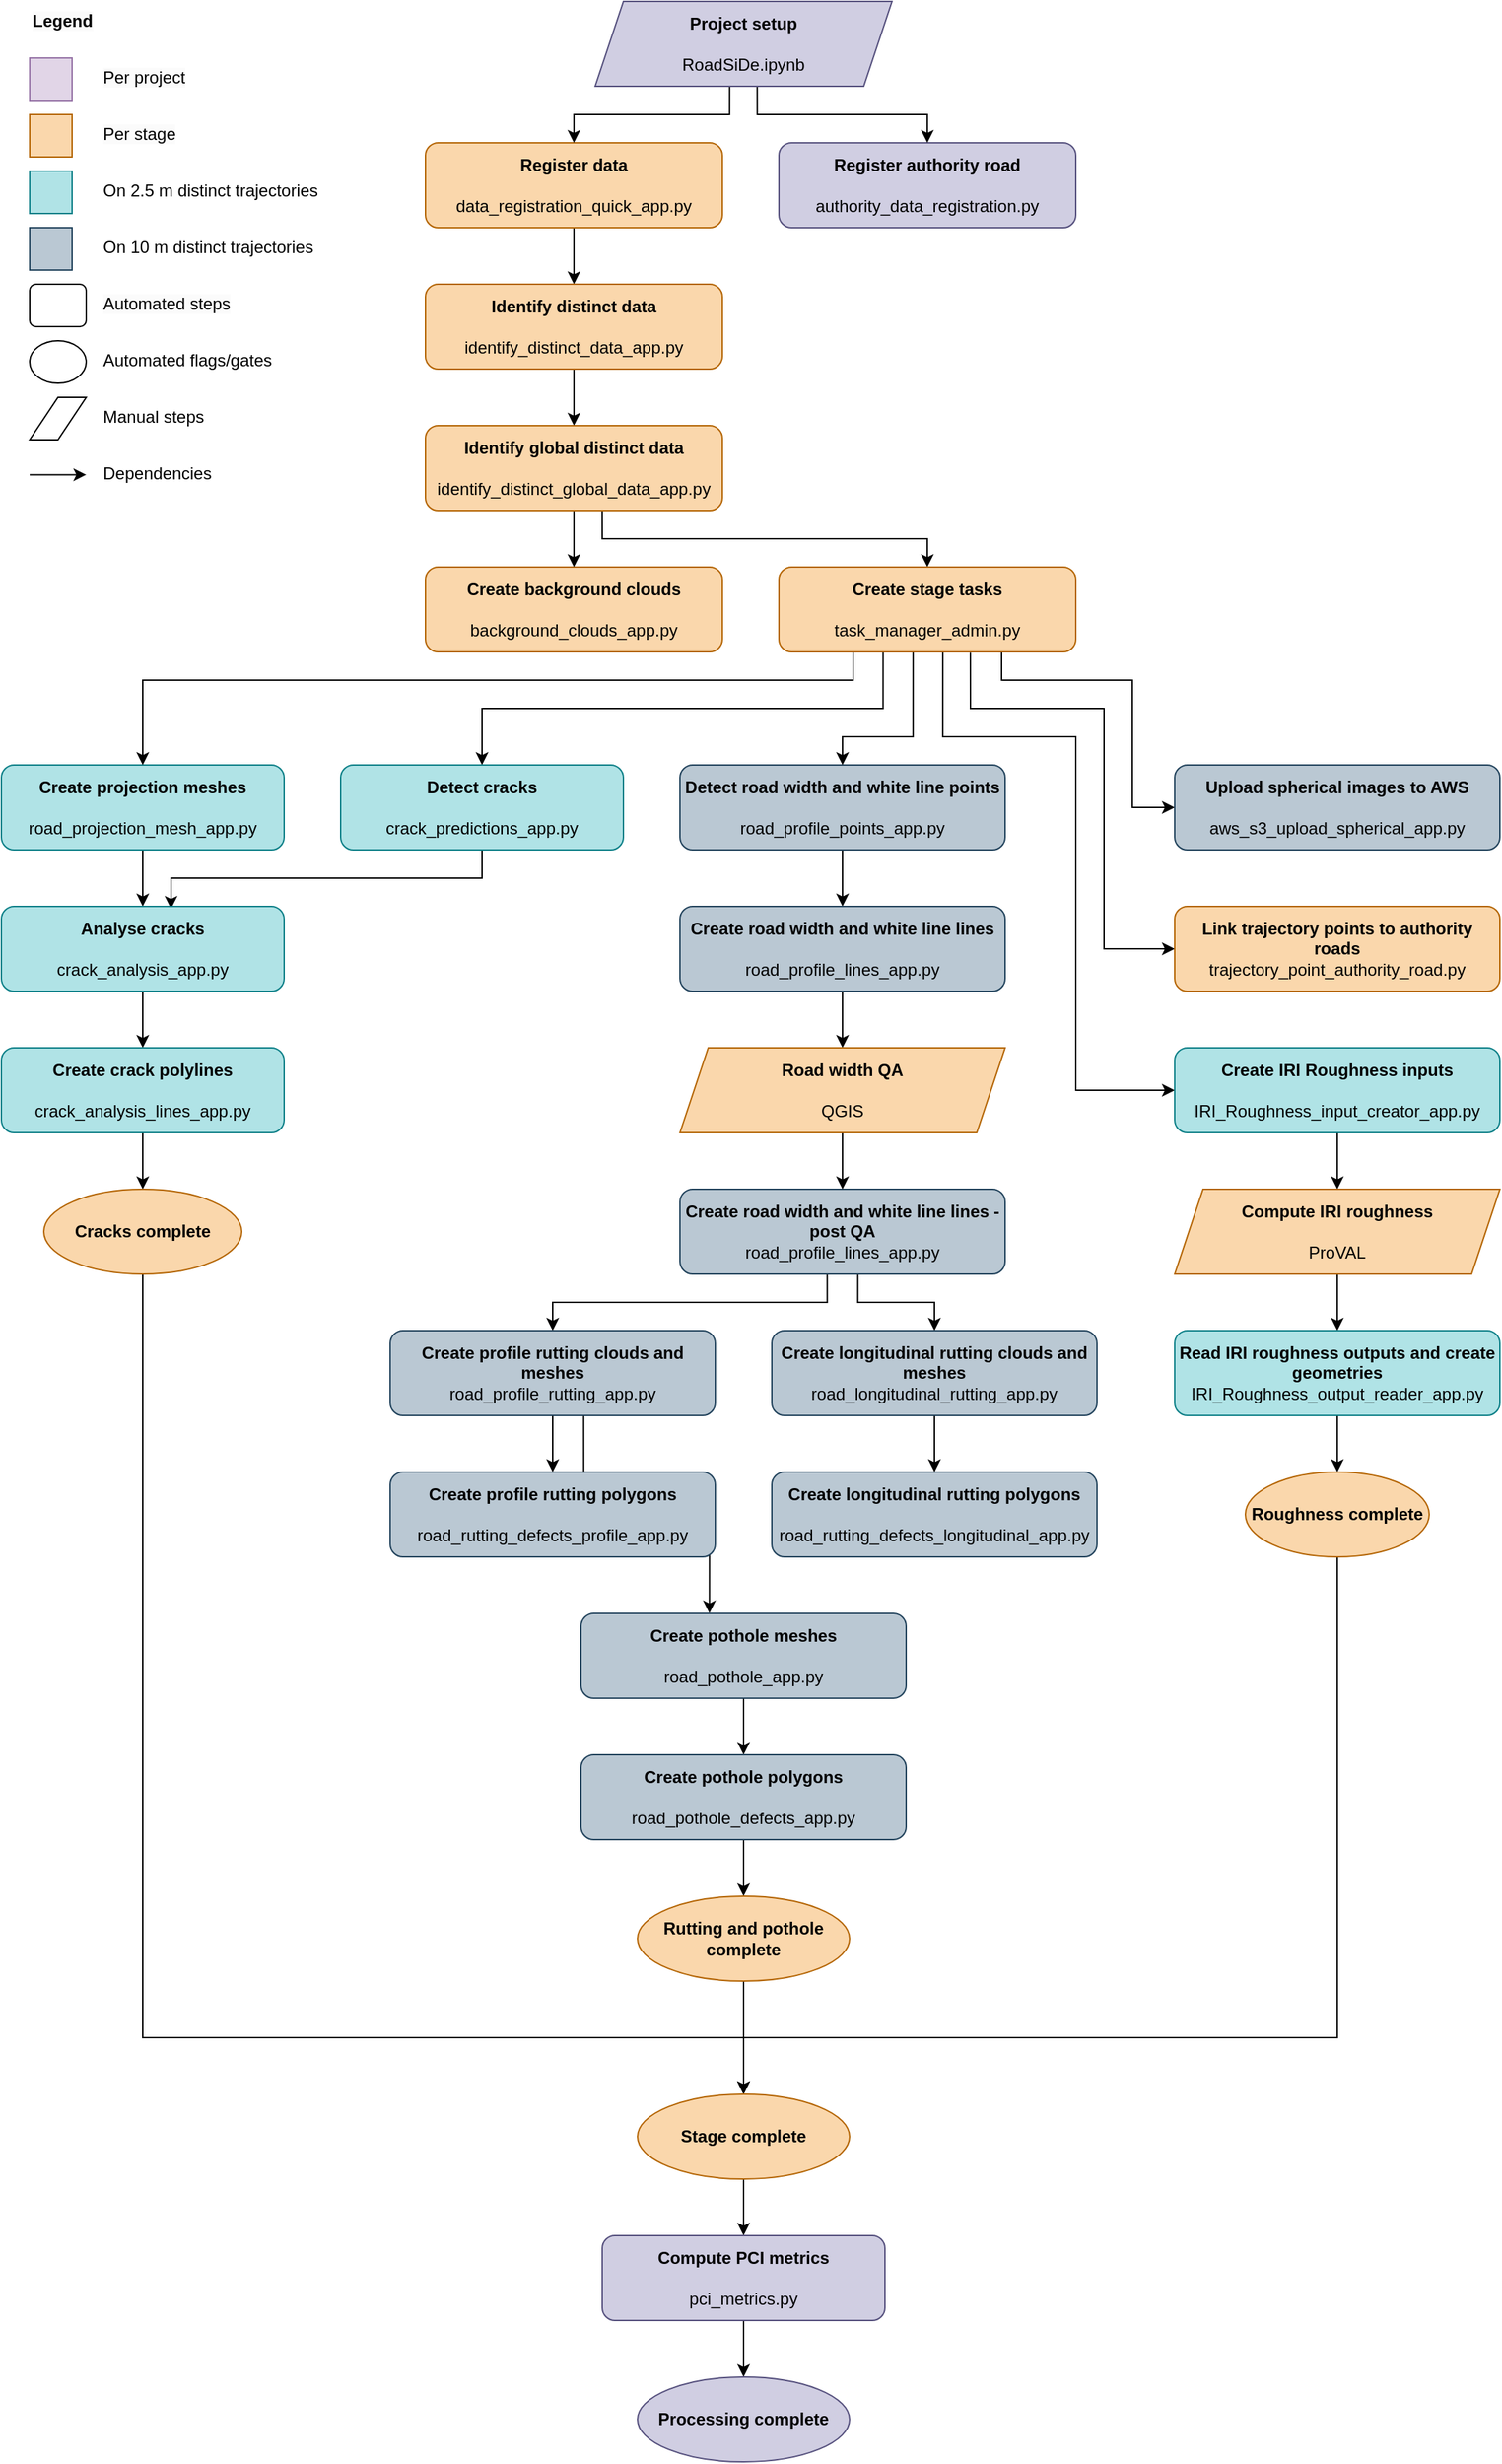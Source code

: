<mxfile version="28.1.0">
  <diagram id="C5RBs43oDa-KdzZeNtuy" name="Page-1">
    <mxGraphModel dx="374" dy="254" grid="1" gridSize="10" guides="1" tooltips="1" connect="1" arrows="1" fold="1" page="1" pageScale="1" pageWidth="827" pageHeight="1169" math="0" shadow="0">
      <root>
        <mxCell id="WIyWlLk6GJQsqaUBKTNV-0" />
        <mxCell id="WIyWlLk6GJQsqaUBKTNV-1" parent="WIyWlLk6GJQsqaUBKTNV-0" />
        <mxCell id="x0F7mZJArPIpgWNMmodn-14" style="edgeStyle=orthogonalEdgeStyle;rounded=0;orthogonalLoop=1;jettySize=auto;html=1;exitX=0.5;exitY=1;exitDx=0;exitDy=0;entryX=0.5;entryY=0;entryDx=0;entryDy=0;" parent="WIyWlLk6GJQsqaUBKTNV-1" source="x0F7mZJArPIpgWNMmodn-0" target="x0F7mZJArPIpgWNMmodn-7" edge="1">
          <mxGeometry relative="1" as="geometry" />
        </mxCell>
        <mxCell id="x0F7mZJArPIpgWNMmodn-0" value="&lt;b&gt;Register data&lt;br&gt;&lt;/b&gt;&lt;br&gt;data_registration_quick_app.py" style="rounded=1;whiteSpace=wrap;html=1;fillColor=#fad7ac;strokeColor=#b46504;" parent="WIyWlLk6GJQsqaUBKTNV-1" vertex="1">
          <mxGeometry x="320" y="150" width="210" height="60" as="geometry" />
        </mxCell>
        <mxCell id="x0F7mZJArPIpgWNMmodn-2" value="&lt;b&gt;Create background clouds&lt;br&gt;&lt;/b&gt;&lt;br&gt;background_clouds_app.py" style="rounded=1;whiteSpace=wrap;html=1;fillColor=#fad7ac;strokeColor=#b46504;" parent="WIyWlLk6GJQsqaUBKTNV-1" vertex="1">
          <mxGeometry x="320" y="450" width="210" height="60" as="geometry" />
        </mxCell>
        <mxCell id="x0F7mZJArPIpgWNMmodn-31" style="edgeStyle=orthogonalEdgeStyle;rounded=0;orthogonalLoop=1;jettySize=auto;html=1;exitX=0.5;exitY=1;exitDx=0;exitDy=0;entryX=0.5;entryY=0;entryDx=0;entryDy=0;" parent="WIyWlLk6GJQsqaUBKTNV-1" source="x0F7mZJArPIpgWNMmodn-3" target="x0F7mZJArPIpgWNMmodn-5" edge="1">
          <mxGeometry relative="1" as="geometry" />
        </mxCell>
        <mxCell id="x0F7mZJArPIpgWNMmodn-3" value="&lt;b&gt;Detect road width and white line points&lt;br&gt;&lt;/b&gt;&lt;br&gt;road_profile_points_app.py" style="rounded=1;whiteSpace=wrap;html=1;fillColor=#bac8d3;strokeColor=#23445d;" parent="WIyWlLk6GJQsqaUBKTNV-1" vertex="1">
          <mxGeometry x="500" y="590" width="230" height="60" as="geometry" />
        </mxCell>
        <mxCell id="x0F7mZJArPIpgWNMmodn-26" style="edgeStyle=orthogonalEdgeStyle;rounded=0;orthogonalLoop=1;jettySize=auto;html=1;exitX=0.5;exitY=1;exitDx=0;exitDy=0;entryX=0.5;entryY=0;entryDx=0;entryDy=0;" parent="WIyWlLk6GJQsqaUBKTNV-1" source="x0F7mZJArPIpgWNMmodn-4" target="x0F7mZJArPIpgWNMmodn-23" edge="1">
          <mxGeometry relative="1" as="geometry" />
        </mxCell>
        <mxCell id="x0F7mZJArPIpgWNMmodn-4" value="&lt;b&gt;Create projection meshes&lt;br&gt;&lt;/b&gt;&lt;br&gt;road_projection_mesh_app.py" style="rounded=1;whiteSpace=wrap;html=1;fillColor=#b0e3e6;strokeColor=#0e8088;" parent="WIyWlLk6GJQsqaUBKTNV-1" vertex="1">
          <mxGeometry x="20" y="590" width="200" height="60" as="geometry" />
        </mxCell>
        <mxCell id="x0F7mZJArPIpgWNMmodn-83" value="" style="edgeStyle=orthogonalEdgeStyle;rounded=0;orthogonalLoop=1;jettySize=auto;html=1;" parent="WIyWlLk6GJQsqaUBKTNV-1" source="x0F7mZJArPIpgWNMmodn-5" target="x0F7mZJArPIpgWNMmodn-81" edge="1">
          <mxGeometry relative="1" as="geometry" />
        </mxCell>
        <mxCell id="x0F7mZJArPIpgWNMmodn-5" value="&lt;b&gt;Create road width and white line lines&lt;br&gt;&lt;/b&gt;&lt;br&gt;road_profile_lines_app.py" style="rounded=1;whiteSpace=wrap;html=1;fillColor=#bac8d3;strokeColor=#23445d;" parent="WIyWlLk6GJQsqaUBKTNV-1" vertex="1">
          <mxGeometry x="500" y="690" width="230" height="60" as="geometry" />
        </mxCell>
        <mxCell id="x0F7mZJArPIpgWNMmodn-15" style="edgeStyle=orthogonalEdgeStyle;rounded=0;orthogonalLoop=1;jettySize=auto;html=1;exitX=0.5;exitY=1;exitDx=0;exitDy=0;entryX=0.5;entryY=0;entryDx=0;entryDy=0;" parent="WIyWlLk6GJQsqaUBKTNV-1" source="x0F7mZJArPIpgWNMmodn-7" target="x0F7mZJArPIpgWNMmodn-10" edge="1">
          <mxGeometry relative="1" as="geometry" />
        </mxCell>
        <mxCell id="x0F7mZJArPIpgWNMmodn-7" value="&lt;b&gt;Identify distinct data&lt;br&gt;&lt;/b&gt;&lt;br&gt;identify_distinct_data_app.py" style="rounded=1;whiteSpace=wrap;html=1;fillColor=#fad7ac;strokeColor=#b46504;" parent="WIyWlLk6GJQsqaUBKTNV-1" vertex="1">
          <mxGeometry x="320" y="250" width="210" height="60" as="geometry" />
        </mxCell>
        <mxCell id="x0F7mZJArPIpgWNMmodn-8" value="&lt;b&gt;Register authority road&lt;br&gt;&lt;/b&gt;&lt;br&gt;authority_data_registration.py" style="rounded=1;whiteSpace=wrap;html=1;fillColor=#d0cee2;strokeColor=#56517e;" parent="WIyWlLk6GJQsqaUBKTNV-1" vertex="1">
          <mxGeometry x="570" y="150" width="210" height="60" as="geometry" />
        </mxCell>
        <mxCell id="x0F7mZJArPIpgWNMmodn-16" style="edgeStyle=orthogonalEdgeStyle;rounded=0;orthogonalLoop=1;jettySize=auto;html=1;exitX=0.5;exitY=1;exitDx=0;exitDy=0;entryX=0.5;entryY=0;entryDx=0;entryDy=0;" parent="WIyWlLk6GJQsqaUBKTNV-1" source="x0F7mZJArPIpgWNMmodn-10" target="x0F7mZJArPIpgWNMmodn-2" edge="1">
          <mxGeometry relative="1" as="geometry" />
        </mxCell>
        <mxCell id="x0F7mZJArPIpgWNMmodn-18" style="edgeStyle=orthogonalEdgeStyle;rounded=0;orthogonalLoop=1;jettySize=auto;html=1;exitX=0.595;exitY=1.003;exitDx=0;exitDy=0;entryX=0.5;entryY=0;entryDx=0;entryDy=0;exitPerimeter=0;" parent="WIyWlLk6GJQsqaUBKTNV-1" source="x0F7mZJArPIpgWNMmodn-10" target="x0F7mZJArPIpgWNMmodn-17" edge="1">
          <mxGeometry relative="1" as="geometry" />
        </mxCell>
        <mxCell id="x0F7mZJArPIpgWNMmodn-10" value="&lt;b&gt;Identify global distinct data&lt;br&gt;&lt;/b&gt;&lt;br&gt;identify_distinct_global_data_app.py" style="rounded=1;whiteSpace=wrap;html=1;fillColor=#fad7ac;strokeColor=#b46504;" parent="WIyWlLk6GJQsqaUBKTNV-1" vertex="1">
          <mxGeometry x="320" y="350" width="210" height="60" as="geometry" />
        </mxCell>
        <mxCell id="x0F7mZJArPIpgWNMmodn-21" style="edgeStyle=orthogonalEdgeStyle;rounded=0;orthogonalLoop=1;jettySize=auto;html=1;exitX=0.25;exitY=1;exitDx=0;exitDy=0;entryX=0.5;entryY=0;entryDx=0;entryDy=0;" parent="WIyWlLk6GJQsqaUBKTNV-1" source="x0F7mZJArPIpgWNMmodn-17" target="x0F7mZJArPIpgWNMmodn-4" edge="1">
          <mxGeometry relative="1" as="geometry">
            <Array as="points">
              <mxPoint x="623" y="530" />
              <mxPoint x="120" y="530" />
            </Array>
          </mxGeometry>
        </mxCell>
        <mxCell id="x0F7mZJArPIpgWNMmodn-25" style="edgeStyle=orthogonalEdgeStyle;rounded=0;orthogonalLoop=1;jettySize=auto;html=1;exitX=0.351;exitY=1;exitDx=0;exitDy=0;entryX=0.5;entryY=0;entryDx=0;entryDy=0;exitPerimeter=0;" parent="WIyWlLk6GJQsqaUBKTNV-1" source="x0F7mZJArPIpgWNMmodn-17" target="x0F7mZJArPIpgWNMmodn-22" edge="1">
          <mxGeometry relative="1" as="geometry" />
        </mxCell>
        <mxCell id="x0F7mZJArPIpgWNMmodn-30" style="edgeStyle=orthogonalEdgeStyle;rounded=0;orthogonalLoop=1;jettySize=auto;html=1;exitX=0.452;exitY=1;exitDx=0;exitDy=0;entryX=0.5;entryY=0;entryDx=0;entryDy=0;exitPerimeter=0;" parent="WIyWlLk6GJQsqaUBKTNV-1" source="x0F7mZJArPIpgWNMmodn-17" target="x0F7mZJArPIpgWNMmodn-3" edge="1">
          <mxGeometry relative="1" as="geometry">
            <Array as="points">
              <mxPoint x="665" y="570" />
              <mxPoint x="615" y="570" />
            </Array>
          </mxGeometry>
        </mxCell>
        <mxCell id="FWMF13hdxfeH7ewXmCLD-0" style="edgeStyle=orthogonalEdgeStyle;rounded=0;orthogonalLoop=1;jettySize=auto;html=1;exitX=0.75;exitY=1;exitDx=0;exitDy=0;entryX=0;entryY=0.5;entryDx=0;entryDy=0;" edge="1" parent="WIyWlLk6GJQsqaUBKTNV-1" source="x0F7mZJArPIpgWNMmodn-17" target="x0F7mZJArPIpgWNMmodn-54">
          <mxGeometry relative="1" as="geometry">
            <Array as="points">
              <mxPoint x="727" y="530" />
              <mxPoint x="820" y="530" />
              <mxPoint x="820" y="620" />
            </Array>
          </mxGeometry>
        </mxCell>
        <mxCell id="FWMF13hdxfeH7ewXmCLD-1" style="edgeStyle=orthogonalEdgeStyle;rounded=0;orthogonalLoop=1;jettySize=auto;html=1;exitX=0.645;exitY=1.01;exitDx=0;exitDy=0;entryX=0;entryY=0.5;entryDx=0;entryDy=0;exitPerimeter=0;" edge="1" parent="WIyWlLk6GJQsqaUBKTNV-1" source="x0F7mZJArPIpgWNMmodn-17" target="x0F7mZJArPIpgWNMmodn-75">
          <mxGeometry relative="1" as="geometry">
            <Array as="points">
              <mxPoint x="705" y="550" />
              <mxPoint x="800" y="550" />
              <mxPoint x="800" y="720" />
            </Array>
          </mxGeometry>
        </mxCell>
        <mxCell id="FWMF13hdxfeH7ewXmCLD-2" style="edgeStyle=orthogonalEdgeStyle;rounded=0;orthogonalLoop=1;jettySize=auto;html=1;exitX=0.552;exitY=1;exitDx=0;exitDy=0;entryX=0;entryY=0.5;entryDx=0;entryDy=0;exitPerimeter=0;" edge="1" parent="WIyWlLk6GJQsqaUBKTNV-1" source="x0F7mZJArPIpgWNMmodn-17" target="x0F7mZJArPIpgWNMmodn-77">
          <mxGeometry relative="1" as="geometry">
            <Array as="points">
              <mxPoint x="686" y="570" />
              <mxPoint x="780" y="570" />
              <mxPoint x="780" y="820" />
            </Array>
          </mxGeometry>
        </mxCell>
        <mxCell id="x0F7mZJArPIpgWNMmodn-17" value="&lt;b&gt;Create stage tasks&lt;br&gt;&lt;/b&gt;&lt;br&gt;task_manager_admin.py" style="rounded=1;whiteSpace=wrap;html=1;fillColor=#fad7ac;strokeColor=#b46504;" parent="WIyWlLk6GJQsqaUBKTNV-1" vertex="1">
          <mxGeometry x="570" y="450" width="210" height="60" as="geometry" />
        </mxCell>
        <mxCell id="x0F7mZJArPIpgWNMmodn-27" style="edgeStyle=orthogonalEdgeStyle;rounded=0;orthogonalLoop=1;jettySize=auto;html=1;exitX=0.5;exitY=1;exitDx=0;exitDy=0;entryX=0.6;entryY=0.028;entryDx=0;entryDy=0;entryPerimeter=0;" parent="WIyWlLk6GJQsqaUBKTNV-1" source="x0F7mZJArPIpgWNMmodn-22" target="x0F7mZJArPIpgWNMmodn-23" edge="1">
          <mxGeometry relative="1" as="geometry" />
        </mxCell>
        <mxCell id="x0F7mZJArPIpgWNMmodn-22" value="&lt;b&gt;Detect cracks&lt;br&gt;&lt;/b&gt;&lt;br&gt;crack_predictions_app.py" style="rounded=1;whiteSpace=wrap;html=1;fillColor=#b0e3e6;strokeColor=#0e8088;" parent="WIyWlLk6GJQsqaUBKTNV-1" vertex="1">
          <mxGeometry x="260" y="590" width="200" height="60" as="geometry" />
        </mxCell>
        <mxCell id="x0F7mZJArPIpgWNMmodn-29" style="edgeStyle=orthogonalEdgeStyle;rounded=0;orthogonalLoop=1;jettySize=auto;html=1;exitX=0.5;exitY=1;exitDx=0;exitDy=0;entryX=0.5;entryY=0;entryDx=0;entryDy=0;" parent="WIyWlLk6GJQsqaUBKTNV-1" source="x0F7mZJArPIpgWNMmodn-23" target="x0F7mZJArPIpgWNMmodn-24" edge="1">
          <mxGeometry relative="1" as="geometry" />
        </mxCell>
        <mxCell id="x0F7mZJArPIpgWNMmodn-23" value="&lt;b&gt;Analyse cracks&lt;br&gt;&lt;/b&gt;&lt;br&gt;crack_analysis_app.py" style="rounded=1;whiteSpace=wrap;html=1;fillColor=#b0e3e6;strokeColor=#0e8088;" parent="WIyWlLk6GJQsqaUBKTNV-1" vertex="1">
          <mxGeometry x="20" y="690" width="200" height="60" as="geometry" />
        </mxCell>
        <mxCell id="x0F7mZJArPIpgWNMmodn-72" style="edgeStyle=orthogonalEdgeStyle;rounded=0;orthogonalLoop=1;jettySize=auto;html=1;exitX=0.5;exitY=1;exitDx=0;exitDy=0;entryX=0.5;entryY=0;entryDx=0;entryDy=0;" parent="WIyWlLk6GJQsqaUBKTNV-1" source="x0F7mZJArPIpgWNMmodn-24" target="x0F7mZJArPIpgWNMmodn-58" edge="1">
          <mxGeometry relative="1" as="geometry" />
        </mxCell>
        <mxCell id="x0F7mZJArPIpgWNMmodn-24" value="&lt;b&gt;Create crack polylines&lt;br&gt;&lt;/b&gt;&lt;br&gt;crack_analysis_lines_app.py" style="rounded=1;whiteSpace=wrap;html=1;fillColor=#b0e3e6;strokeColor=#0e8088;" parent="WIyWlLk6GJQsqaUBKTNV-1" vertex="1">
          <mxGeometry x="20" y="790" width="200" height="60" as="geometry" />
        </mxCell>
        <mxCell id="x0F7mZJArPIpgWNMmodn-38" style="edgeStyle=orthogonalEdgeStyle;rounded=0;orthogonalLoop=1;jettySize=auto;html=1;exitX=0.453;exitY=0.993;exitDx=0;exitDy=0;entryX=0.5;entryY=0;entryDx=0;entryDy=0;exitPerimeter=0;" parent="WIyWlLk6GJQsqaUBKTNV-1" source="x0F7mZJArPIpgWNMmodn-34" target="x0F7mZJArPIpgWNMmodn-37" edge="1">
          <mxGeometry relative="1" as="geometry" />
        </mxCell>
        <mxCell id="x0F7mZJArPIpgWNMmodn-40" style="edgeStyle=orthogonalEdgeStyle;rounded=0;orthogonalLoop=1;jettySize=auto;html=1;exitX=0.547;exitY=0.999;exitDx=0;exitDy=0;entryX=0.5;entryY=0;entryDx=0;entryDy=0;exitPerimeter=0;" parent="WIyWlLk6GJQsqaUBKTNV-1" source="x0F7mZJArPIpgWNMmodn-34" target="x0F7mZJArPIpgWNMmodn-39" edge="1">
          <mxGeometry relative="1" as="geometry" />
        </mxCell>
        <mxCell id="x0F7mZJArPIpgWNMmodn-34" value="&lt;b&gt;Create road width and white line lines - post QA&lt;/b&gt;&lt;br&gt;road_profile_lines_app.py" style="rounded=1;whiteSpace=wrap;html=1;fillColor=#bac8d3;strokeColor=#23445d;" parent="WIyWlLk6GJQsqaUBKTNV-1" vertex="1">
          <mxGeometry x="500" y="890" width="230" height="60" as="geometry" />
        </mxCell>
        <mxCell id="x0F7mZJArPIpgWNMmodn-44" style="edgeStyle=orthogonalEdgeStyle;rounded=0;orthogonalLoop=1;jettySize=auto;html=1;exitX=0.5;exitY=1;exitDx=0;exitDy=0;entryX=0.5;entryY=0;entryDx=0;entryDy=0;" parent="WIyWlLk6GJQsqaUBKTNV-1" source="x0F7mZJArPIpgWNMmodn-37" target="x0F7mZJArPIpgWNMmodn-41" edge="1">
          <mxGeometry relative="1" as="geometry" />
        </mxCell>
        <mxCell id="FWMF13hdxfeH7ewXmCLD-3" style="edgeStyle=orthogonalEdgeStyle;rounded=0;orthogonalLoop=1;jettySize=auto;html=1;exitX=0.595;exitY=0.998;exitDx=0;exitDy=0;entryX=0.395;entryY=-0.002;entryDx=0;entryDy=0;exitPerimeter=0;entryPerimeter=0;" edge="1" parent="WIyWlLk6GJQsqaUBKTNV-1" source="x0F7mZJArPIpgWNMmodn-37" target="x0F7mZJArPIpgWNMmodn-48">
          <mxGeometry relative="1" as="geometry" />
        </mxCell>
        <mxCell id="x0F7mZJArPIpgWNMmodn-37" value="&lt;b&gt;Create profile rutting clouds and meshes&lt;br&gt;&lt;/b&gt;road_profile_rutting_app.py" style="rounded=1;whiteSpace=wrap;html=1;fillColor=#bac8d3;strokeColor=#23445d;" parent="WIyWlLk6GJQsqaUBKTNV-1" vertex="1">
          <mxGeometry x="295" y="990" width="230" height="60" as="geometry" />
        </mxCell>
        <mxCell id="x0F7mZJArPIpgWNMmodn-45" style="edgeStyle=orthogonalEdgeStyle;rounded=0;orthogonalLoop=1;jettySize=auto;html=1;exitX=0.5;exitY=1;exitDx=0;exitDy=0;entryX=0.5;entryY=0;entryDx=0;entryDy=0;" parent="WIyWlLk6GJQsqaUBKTNV-1" source="x0F7mZJArPIpgWNMmodn-39" target="x0F7mZJArPIpgWNMmodn-42" edge="1">
          <mxGeometry relative="1" as="geometry" />
        </mxCell>
        <mxCell id="x0F7mZJArPIpgWNMmodn-39" value="&lt;b&gt;Create longitudinal rutting clouds and meshes&lt;/b&gt;&lt;b&gt;&lt;br&gt;&lt;/b&gt;road_longitudinal_rutting_app.py" style="rounded=1;whiteSpace=wrap;html=1;fillColor=#bac8d3;strokeColor=#23445d;" parent="WIyWlLk6GJQsqaUBKTNV-1" vertex="1">
          <mxGeometry x="565" y="990" width="230" height="60" as="geometry" />
        </mxCell>
        <mxCell id="x0F7mZJArPIpgWNMmodn-41" value="&lt;b&gt;Create profile rutting polygons&lt;br&gt;&lt;br&gt;&lt;/b&gt;road_rutting_defects_profile_app.py" style="rounded=1;whiteSpace=wrap;html=1;fillColor=#bac8d3;strokeColor=#23445d;" parent="WIyWlLk6GJQsqaUBKTNV-1" vertex="1">
          <mxGeometry x="295" y="1090" width="230" height="60" as="geometry" />
        </mxCell>
        <mxCell id="x0F7mZJArPIpgWNMmodn-42" value="&lt;b&gt;Create longitudinal rutting polygons&lt;br&gt;&lt;br&gt;&lt;/b&gt;road_rutting_defects_longitudinal_app.py" style="rounded=1;whiteSpace=wrap;html=1;fillColor=#bac8d3;strokeColor=#23445d;" parent="WIyWlLk6GJQsqaUBKTNV-1" vertex="1">
          <mxGeometry x="565" y="1090" width="230" height="60" as="geometry" />
        </mxCell>
        <mxCell id="x0F7mZJArPIpgWNMmodn-53" style="edgeStyle=orthogonalEdgeStyle;rounded=0;orthogonalLoop=1;jettySize=auto;html=1;exitX=0.5;exitY=1;exitDx=0;exitDy=0;entryX=0.5;entryY=0;entryDx=0;entryDy=0;" parent="WIyWlLk6GJQsqaUBKTNV-1" source="x0F7mZJArPIpgWNMmodn-48" target="x0F7mZJArPIpgWNMmodn-52" edge="1">
          <mxGeometry relative="1" as="geometry" />
        </mxCell>
        <mxCell id="x0F7mZJArPIpgWNMmodn-48" value="&lt;b&gt;Create pothole meshes&lt;br&gt;&lt;br&gt;&lt;/b&gt;road_pothole_app.py" style="rounded=1;whiteSpace=wrap;html=1;fillColor=#bac8d3;strokeColor=#23445d;" parent="WIyWlLk6GJQsqaUBKTNV-1" vertex="1">
          <mxGeometry x="430" y="1190" width="230" height="60" as="geometry" />
        </mxCell>
        <mxCell id="x0F7mZJArPIpgWNMmodn-74" style="edgeStyle=orthogonalEdgeStyle;rounded=0;orthogonalLoop=1;jettySize=auto;html=1;exitX=0.5;exitY=1;exitDx=0;exitDy=0;entryX=0.5;entryY=0;entryDx=0;entryDy=0;" parent="WIyWlLk6GJQsqaUBKTNV-1" source="x0F7mZJArPIpgWNMmodn-52" target="x0F7mZJArPIpgWNMmodn-73" edge="1">
          <mxGeometry relative="1" as="geometry" />
        </mxCell>
        <mxCell id="x0F7mZJArPIpgWNMmodn-52" value="&lt;b&gt;Create pothole polygons&lt;br&gt;&lt;br&gt;&lt;/b&gt;road_pothole_defects_app.py" style="rounded=1;whiteSpace=wrap;html=1;fillColor=#bac8d3;strokeColor=#23445d;" parent="WIyWlLk6GJQsqaUBKTNV-1" vertex="1">
          <mxGeometry x="430" y="1290" width="230" height="60" as="geometry" />
        </mxCell>
        <mxCell id="x0F7mZJArPIpgWNMmodn-54" value="&lt;b&gt;Upload spherical images to AWS&lt;br&gt;&lt;/b&gt;&lt;br&gt;aws_s3_upload_spherical_app.py" style="rounded=1;whiteSpace=wrap;html=1;fillColor=#bac8d3;strokeColor=#23445d;" parent="WIyWlLk6GJQsqaUBKTNV-1" vertex="1">
          <mxGeometry x="850" y="590" width="230" height="60" as="geometry" />
        </mxCell>
        <mxCell id="x0F7mZJArPIpgWNMmodn-113" style="edgeStyle=orthogonalEdgeStyle;rounded=0;orthogonalLoop=1;jettySize=auto;html=1;exitX=0.5;exitY=1;exitDx=0;exitDy=0;entryX=0.5;entryY=0;entryDx=0;entryDy=0;" parent="WIyWlLk6GJQsqaUBKTNV-1" source="x0F7mZJArPIpgWNMmodn-58" target="x0F7mZJArPIpgWNMmodn-91" edge="1">
          <mxGeometry relative="1" as="geometry">
            <Array as="points">
              <mxPoint x="120" y="1490" />
              <mxPoint x="545" y="1490" />
            </Array>
          </mxGeometry>
        </mxCell>
        <mxCell id="x0F7mZJArPIpgWNMmodn-58" value="&lt;b&gt;Cracks complete&lt;/b&gt;" style="ellipse;whiteSpace=wrap;html=1;fillColor=#fad7ac;strokeColor=#b46504;" parent="WIyWlLk6GJQsqaUBKTNV-1" vertex="1">
          <mxGeometry x="50" y="890" width="140" height="60" as="geometry" />
        </mxCell>
        <mxCell id="x0F7mZJArPIpgWNMmodn-60" value="" style="rounded=1;whiteSpace=wrap;html=1;" parent="WIyWlLk6GJQsqaUBKTNV-1" vertex="1">
          <mxGeometry x="40" y="250" width="40" height="30" as="geometry" />
        </mxCell>
        <mxCell id="x0F7mZJArPIpgWNMmodn-63" value="&lt;span style=&quot;color: rgb(0, 0, 0); font-family: Helvetica; font-size: 12px; font-style: normal; font-variant-ligatures: normal; font-variant-caps: normal; font-weight: 400; letter-spacing: normal; orphans: 2; text-align: center; text-indent: 0px; text-transform: none; widows: 2; word-spacing: 0px; -webkit-text-stroke-width: 0px; white-space: normal; background-color: rgb(251, 251, 251); text-decoration-thickness: initial; text-decoration-style: initial; text-decoration-color: initial; float: none; display: inline !important;&quot;&gt;Per stage&lt;/span&gt;" style="text;whiteSpace=wrap;html=1;" parent="WIyWlLk6GJQsqaUBKTNV-1" vertex="1">
          <mxGeometry x="90" y="130" width="130" height="30" as="geometry" />
        </mxCell>
        <mxCell id="x0F7mZJArPIpgWNMmodn-64" value="" style="rounded=0;whiteSpace=wrap;html=1;fillColor=#e1d5e7;strokeColor=#9673a6;" parent="WIyWlLk6GJQsqaUBKTNV-1" vertex="1">
          <mxGeometry x="40" y="90" width="30" height="30" as="geometry" />
        </mxCell>
        <mxCell id="x0F7mZJArPIpgWNMmodn-65" value="" style="rounded=0;whiteSpace=wrap;html=1;fillColor=#fad7ac;strokeColor=#b46504;" parent="WIyWlLk6GJQsqaUBKTNV-1" vertex="1">
          <mxGeometry x="40" y="130" width="30" height="30" as="geometry" />
        </mxCell>
        <mxCell id="x0F7mZJArPIpgWNMmodn-67" value="&lt;span style=&quot;color: rgb(0, 0, 0); font-family: Helvetica; font-size: 12px; font-style: normal; font-variant-ligatures: normal; font-variant-caps: normal; font-weight: 400; letter-spacing: normal; orphans: 2; text-align: center; text-indent: 0px; text-transform: none; widows: 2; word-spacing: 0px; -webkit-text-stroke-width: 0px; white-space: normal; background-color: rgb(251, 251, 251); text-decoration-thickness: initial; text-decoration-style: initial; text-decoration-color: initial; float: none; display: inline !important;&quot;&gt;Per project&lt;/span&gt;" style="text;whiteSpace=wrap;html=1;" parent="WIyWlLk6GJQsqaUBKTNV-1" vertex="1">
          <mxGeometry x="90" y="90" width="130" height="30" as="geometry" />
        </mxCell>
        <mxCell id="x0F7mZJArPIpgWNMmodn-68" value="" style="ellipse;whiteSpace=wrap;html=1;" parent="WIyWlLk6GJQsqaUBKTNV-1" vertex="1">
          <mxGeometry x="40" y="290" width="40" height="30" as="geometry" />
        </mxCell>
        <mxCell id="x0F7mZJArPIpgWNMmodn-69" value="&lt;span style=&quot;color: rgb(0, 0, 0); font-family: Helvetica; font-size: 12px; font-style: normal; font-variant-ligatures: normal; font-variant-caps: normal; font-weight: 400; letter-spacing: normal; orphans: 2; text-align: center; text-indent: 0px; text-transform: none; widows: 2; word-spacing: 0px; -webkit-text-stroke-width: 0px; white-space: normal; background-color: rgb(251, 251, 251); text-decoration-thickness: initial; text-decoration-style: initial; text-decoration-color: initial; float: none; display: inline !important;&quot;&gt;Automated steps&lt;/span&gt;" style="text;whiteSpace=wrap;html=1;" parent="WIyWlLk6GJQsqaUBKTNV-1" vertex="1">
          <mxGeometry x="90" y="250" width="130" height="30" as="geometry" />
        </mxCell>
        <mxCell id="x0F7mZJArPIpgWNMmodn-71" value="Automated flags/gates" style="text;whiteSpace=wrap;html=1;" parent="WIyWlLk6GJQsqaUBKTNV-1" vertex="1">
          <mxGeometry x="90" y="290" width="130" height="30" as="geometry" />
        </mxCell>
        <mxCell id="x0F7mZJArPIpgWNMmodn-97" value="" style="edgeStyle=orthogonalEdgeStyle;rounded=0;orthogonalLoop=1;jettySize=auto;html=1;" parent="WIyWlLk6GJQsqaUBKTNV-1" source="x0F7mZJArPIpgWNMmodn-73" target="x0F7mZJArPIpgWNMmodn-91" edge="1">
          <mxGeometry relative="1" as="geometry" />
        </mxCell>
        <mxCell id="x0F7mZJArPIpgWNMmodn-73" value="&lt;b&gt;Rutting and pothole complete&lt;/b&gt;" style="ellipse;whiteSpace=wrap;html=1;fillColor=#fad7ac;strokeColor=#b46504;" parent="WIyWlLk6GJQsqaUBKTNV-1" vertex="1">
          <mxGeometry x="470" y="1390" width="150" height="60" as="geometry" />
        </mxCell>
        <mxCell id="x0F7mZJArPIpgWNMmodn-75" value="&lt;b&gt;Link trajectory points to authority &lt;br&gt;roads&lt;/b&gt;&lt;br&gt;trajectory_point_authority_road.py" style="rounded=1;whiteSpace=wrap;html=1;fillColor=#fad7ac;strokeColor=#b46504;" parent="WIyWlLk6GJQsqaUBKTNV-1" vertex="1">
          <mxGeometry x="850" y="690" width="230" height="60" as="geometry" />
        </mxCell>
        <mxCell id="x0F7mZJArPIpgWNMmodn-86" style="edgeStyle=orthogonalEdgeStyle;rounded=0;orthogonalLoop=1;jettySize=auto;html=1;exitX=0.5;exitY=1;exitDx=0;exitDy=0;entryX=0.5;entryY=0;entryDx=0;entryDy=0;" parent="WIyWlLk6GJQsqaUBKTNV-1" source="x0F7mZJArPIpgWNMmodn-77" target="x0F7mZJArPIpgWNMmodn-85" edge="1">
          <mxGeometry relative="1" as="geometry" />
        </mxCell>
        <mxCell id="x0F7mZJArPIpgWNMmodn-77" value="&lt;b&gt;Create IRI Roughness inputs&lt;br&gt;&lt;br&gt;&lt;/b&gt;IRI_Roughness_input_creator_app.py" style="rounded=1;whiteSpace=wrap;html=1;fillColor=#b0e3e6;strokeColor=#0e8088;" parent="WIyWlLk6GJQsqaUBKTNV-1" vertex="1">
          <mxGeometry x="850" y="790" width="230" height="60" as="geometry" />
        </mxCell>
        <mxCell id="x0F7mZJArPIpgWNMmodn-78" value="" style="shape=parallelogram;perimeter=parallelogramPerimeter;whiteSpace=wrap;html=1;fixedSize=1;" parent="WIyWlLk6GJQsqaUBKTNV-1" vertex="1">
          <mxGeometry x="40" y="330" width="40" height="30" as="geometry" />
        </mxCell>
        <mxCell id="x0F7mZJArPIpgWNMmodn-79" value="Manual steps" style="text;whiteSpace=wrap;html=1;" parent="WIyWlLk6GJQsqaUBKTNV-1" vertex="1">
          <mxGeometry x="90" y="330" width="130" height="30" as="geometry" />
        </mxCell>
        <mxCell id="x0F7mZJArPIpgWNMmodn-106" value="" style="edgeStyle=orthogonalEdgeStyle;rounded=0;orthogonalLoop=1;jettySize=auto;html=1;" parent="WIyWlLk6GJQsqaUBKTNV-1" source="x0F7mZJArPIpgWNMmodn-81" target="x0F7mZJArPIpgWNMmodn-34" edge="1">
          <mxGeometry relative="1" as="geometry" />
        </mxCell>
        <mxCell id="x0F7mZJArPIpgWNMmodn-81" value="&lt;b&gt;Road width QA&lt;/b&gt;&lt;br&gt;&lt;br&gt;QGIS" style="shape=parallelogram;perimeter=parallelogramPerimeter;whiteSpace=wrap;html=1;fixedSize=1;fillColor=#fad7ac;strokeColor=#b46504;" parent="WIyWlLk6GJQsqaUBKTNV-1" vertex="1">
          <mxGeometry x="500" y="790" width="230" height="60" as="geometry" />
        </mxCell>
        <mxCell id="x0F7mZJArPIpgWNMmodn-88" style="edgeStyle=orthogonalEdgeStyle;rounded=0;orthogonalLoop=1;jettySize=auto;html=1;exitX=0.5;exitY=1;exitDx=0;exitDy=0;entryX=0.5;entryY=0;entryDx=0;entryDy=0;" parent="WIyWlLk6GJQsqaUBKTNV-1" source="x0F7mZJArPIpgWNMmodn-85" target="x0F7mZJArPIpgWNMmodn-87" edge="1">
          <mxGeometry relative="1" as="geometry" />
        </mxCell>
        <mxCell id="x0F7mZJArPIpgWNMmodn-85" value="&lt;b&gt;Compute IRI roughness&lt;br&gt;&lt;/b&gt;&lt;br&gt;ProVAL" style="shape=parallelogram;perimeter=parallelogramPerimeter;whiteSpace=wrap;html=1;fixedSize=1;fillColor=#fad7ac;strokeColor=#b46504;" parent="WIyWlLk6GJQsqaUBKTNV-1" vertex="1">
          <mxGeometry x="850" y="890" width="230" height="60" as="geometry" />
        </mxCell>
        <mxCell id="x0F7mZJArPIpgWNMmodn-90" value="" style="edgeStyle=orthogonalEdgeStyle;rounded=0;orthogonalLoop=1;jettySize=auto;html=1;" parent="WIyWlLk6GJQsqaUBKTNV-1" source="x0F7mZJArPIpgWNMmodn-87" target="x0F7mZJArPIpgWNMmodn-89" edge="1">
          <mxGeometry relative="1" as="geometry" />
        </mxCell>
        <mxCell id="x0F7mZJArPIpgWNMmodn-87" value="&lt;b&gt;Read IRI roughness outputs and create geometries&lt;br&gt;&lt;/b&gt;IRI_Roughness_output_reader_app.py" style="rounded=1;whiteSpace=wrap;html=1;fillColor=#b0e3e6;strokeColor=#0e8088;" parent="WIyWlLk6GJQsqaUBKTNV-1" vertex="1">
          <mxGeometry x="850" y="990" width="230" height="60" as="geometry" />
        </mxCell>
        <mxCell id="x0F7mZJArPIpgWNMmodn-107" style="edgeStyle=orthogonalEdgeStyle;rounded=0;orthogonalLoop=1;jettySize=auto;html=1;exitX=0.5;exitY=1;exitDx=0;exitDy=0;entryX=0.5;entryY=0;entryDx=0;entryDy=0;" parent="WIyWlLk6GJQsqaUBKTNV-1" source="x0F7mZJArPIpgWNMmodn-89" target="x0F7mZJArPIpgWNMmodn-91" edge="1">
          <mxGeometry relative="1" as="geometry">
            <Array as="points">
              <mxPoint x="965" y="1490" />
              <mxPoint x="545" y="1490" />
            </Array>
          </mxGeometry>
        </mxCell>
        <mxCell id="x0F7mZJArPIpgWNMmodn-89" value="&lt;b&gt;Roughness complete&lt;/b&gt;" style="ellipse;whiteSpace=wrap;html=1;fillColor=#fad7ac;strokeColor=#b46504;" parent="WIyWlLk6GJQsqaUBKTNV-1" vertex="1">
          <mxGeometry x="900" y="1090" width="130" height="60" as="geometry" />
        </mxCell>
        <mxCell id="x0F7mZJArPIpgWNMmodn-100" value="" style="edgeStyle=orthogonalEdgeStyle;rounded=0;orthogonalLoop=1;jettySize=auto;html=1;" parent="WIyWlLk6GJQsqaUBKTNV-1" source="x0F7mZJArPIpgWNMmodn-91" target="x0F7mZJArPIpgWNMmodn-96" edge="1">
          <mxGeometry relative="1" as="geometry" />
        </mxCell>
        <mxCell id="x0F7mZJArPIpgWNMmodn-91" value="&lt;b&gt;Stage complete&lt;/b&gt;" style="ellipse;whiteSpace=wrap;html=1;fillColor=#fad7ac;strokeColor=#b46504;" parent="WIyWlLk6GJQsqaUBKTNV-1" vertex="1">
          <mxGeometry x="470" y="1530" width="150" height="60" as="geometry" />
        </mxCell>
        <mxCell id="x0F7mZJArPIpgWNMmodn-126" value="" style="edgeStyle=orthogonalEdgeStyle;rounded=0;orthogonalLoop=1;jettySize=auto;html=1;" parent="WIyWlLk6GJQsqaUBKTNV-1" source="x0F7mZJArPIpgWNMmodn-96" target="x0F7mZJArPIpgWNMmodn-125" edge="1">
          <mxGeometry relative="1" as="geometry" />
        </mxCell>
        <mxCell id="x0F7mZJArPIpgWNMmodn-96" value="&lt;b&gt;Compute PCI metrics&lt;br&gt;&lt;/b&gt;&lt;br&gt;pci_metrics.py" style="rounded=1;whiteSpace=wrap;html=1;fillColor=#d0cee2;strokeColor=#56517e;" parent="WIyWlLk6GJQsqaUBKTNV-1" vertex="1">
          <mxGeometry x="445" y="1630" width="200" height="60" as="geometry" />
        </mxCell>
        <mxCell id="x0F7mZJArPIpgWNMmodn-102" style="edgeStyle=orthogonalEdgeStyle;rounded=0;orthogonalLoop=1;jettySize=auto;html=1;exitX=0.546;exitY=1.003;exitDx=0;exitDy=0;entryX=0.5;entryY=0;entryDx=0;entryDy=0;exitPerimeter=0;" parent="WIyWlLk6GJQsqaUBKTNV-1" source="x0F7mZJArPIpgWNMmodn-101" target="x0F7mZJArPIpgWNMmodn-8" edge="1">
          <mxGeometry relative="1" as="geometry" />
        </mxCell>
        <mxCell id="x0F7mZJArPIpgWNMmodn-103" style="edgeStyle=orthogonalEdgeStyle;rounded=0;orthogonalLoop=1;jettySize=auto;html=1;exitX=0.453;exitY=0.998;exitDx=0;exitDy=0;entryX=0.5;entryY=0;entryDx=0;entryDy=0;exitPerimeter=0;" parent="WIyWlLk6GJQsqaUBKTNV-1" source="x0F7mZJArPIpgWNMmodn-101" target="x0F7mZJArPIpgWNMmodn-0" edge="1">
          <mxGeometry relative="1" as="geometry" />
        </mxCell>
        <mxCell id="x0F7mZJArPIpgWNMmodn-101" value="&lt;b&gt;Project setup&lt;/b&gt;&lt;br&gt;&lt;br&gt;RoadSiDe.ipynb" style="shape=parallelogram;perimeter=parallelogramPerimeter;whiteSpace=wrap;html=1;fixedSize=1;fillColor=#d0cee2;strokeColor=#56517e;" parent="WIyWlLk6GJQsqaUBKTNV-1" vertex="1">
          <mxGeometry x="440" y="50" width="210" height="60" as="geometry" />
        </mxCell>
        <mxCell id="x0F7mZJArPIpgWNMmodn-117" value="&lt;div style=&quot;text-align: center;&quot;&gt;On 2.5 m distinct trajectories&lt;/div&gt;" style="text;whiteSpace=wrap;html=1;" parent="WIyWlLk6GJQsqaUBKTNV-1" vertex="1">
          <mxGeometry x="90" y="170" width="170" height="30" as="geometry" />
        </mxCell>
        <mxCell id="x0F7mZJArPIpgWNMmodn-118" value="" style="rounded=0;whiteSpace=wrap;html=1;fillColor=#b0e3e6;strokeColor=#0e8088;" parent="WIyWlLk6GJQsqaUBKTNV-1" vertex="1">
          <mxGeometry x="40" y="170" width="30" height="30" as="geometry" />
        </mxCell>
        <mxCell id="x0F7mZJArPIpgWNMmodn-119" value="&lt;span style=&quot;text-align: center;&quot;&gt;On 10 m distinct trajectories&lt;/span&gt;" style="text;whiteSpace=wrap;html=1;" parent="WIyWlLk6GJQsqaUBKTNV-1" vertex="1">
          <mxGeometry x="90" y="210" width="160" height="30" as="geometry" />
        </mxCell>
        <mxCell id="x0F7mZJArPIpgWNMmodn-120" value="" style="rounded=0;whiteSpace=wrap;html=1;fillColor=#bac8d3;strokeColor=#23445d;" parent="WIyWlLk6GJQsqaUBKTNV-1" vertex="1">
          <mxGeometry x="40" y="210" width="30" height="30" as="geometry" />
        </mxCell>
        <mxCell id="x0F7mZJArPIpgWNMmodn-122" value="&lt;span style=&quot;color: rgb(0, 0, 0); font-family: Helvetica; font-size: 12px; font-style: normal; font-variant-ligatures: normal; font-variant-caps: normal; letter-spacing: normal; orphans: 2; text-align: center; text-indent: 0px; text-transform: none; widows: 2; word-spacing: 0px; -webkit-text-stroke-width: 0px; white-space: normal; background-color: rgb(251, 251, 251); text-decoration-thickness: initial; text-decoration-style: initial; text-decoration-color: initial; float: none; display: inline !important;&quot;&gt;&lt;b&gt;Legend&lt;/b&gt;&lt;/span&gt;" style="text;whiteSpace=wrap;html=1;" parent="WIyWlLk6GJQsqaUBKTNV-1" vertex="1">
          <mxGeometry x="40" y="50" width="130" height="30" as="geometry" />
        </mxCell>
        <mxCell id="x0F7mZJArPIpgWNMmodn-123" value="" style="endArrow=classic;html=1;rounded=0;" parent="WIyWlLk6GJQsqaUBKTNV-1" edge="1">
          <mxGeometry width="50" height="50" relative="1" as="geometry">
            <mxPoint x="40" y="384.71" as="sourcePoint" />
            <mxPoint x="80" y="384.71" as="targetPoint" />
          </mxGeometry>
        </mxCell>
        <mxCell id="x0F7mZJArPIpgWNMmodn-124" value="Dependencies" style="text;whiteSpace=wrap;html=1;" parent="WIyWlLk6GJQsqaUBKTNV-1" vertex="1">
          <mxGeometry x="90" y="370" width="130" height="30" as="geometry" />
        </mxCell>
        <mxCell id="x0F7mZJArPIpgWNMmodn-125" value="&lt;b&gt;Processing complete&lt;/b&gt;" style="ellipse;whiteSpace=wrap;html=1;fillColor=#d0cee2;strokeColor=#56517e;" parent="WIyWlLk6GJQsqaUBKTNV-1" vertex="1">
          <mxGeometry x="470" y="1730" width="150" height="60" as="geometry" />
        </mxCell>
      </root>
    </mxGraphModel>
  </diagram>
</mxfile>
